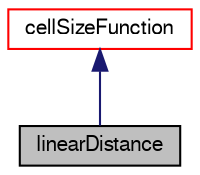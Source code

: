 digraph "linearDistance"
{
  bgcolor="transparent";
  edge [fontname="FreeSans",fontsize="10",labelfontname="FreeSans",labelfontsize="10"];
  node [fontname="FreeSans",fontsize="10",shape=record];
  Node15 [label="linearDistance",height=0.2,width=0.4,color="black", fillcolor="grey75", style="filled", fontcolor="black"];
  Node16 -> Node15 [dir="back",color="midnightblue",fontsize="10",style="solid",fontname="FreeSans"];
  Node16 [label="cellSizeFunction",height=0.2,width=0.4,color="red",URL="$a31402.html",tooltip="Abstract base class for specifying target cell sizes. "];
}
